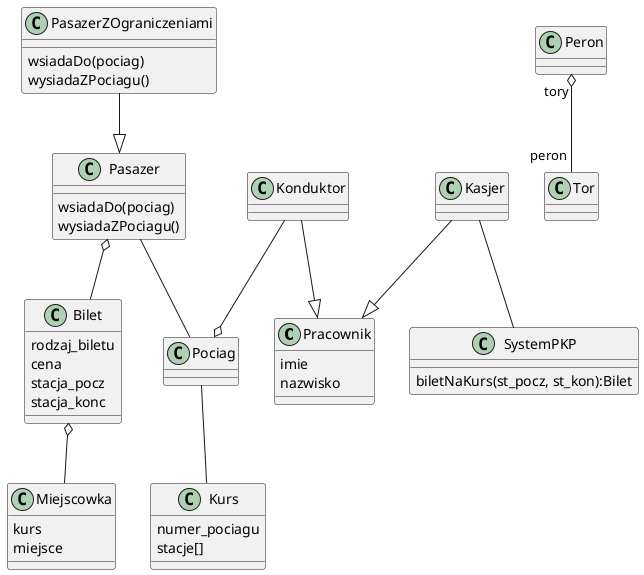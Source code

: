 @startuml

class Pracownik {
    imie
    nazwisko
}
class Konduktor {}
class Kasjer {}
class Pasazer {
    wsiadaDo(pociag)
    wysiadaZPociagu()
}
class PasazerZOgraniczeniami {
    wsiadaDo(pociag)
    wysiadaZPociagu()
}
class SystemPKP {

    biletNaKurs(st_pocz, st_kon):Bilet
}

class Peron{
    'tory : Tor[]
}
class Tor { 
    'peron: Peron
}
class Kurs{
    numer_pociagu
    stacje[]
}
class Bilet {
    rodzaj_biletu 
    cena
    stacja_pocz
    stacja_konc
}

class Miejscowka{
    kurs
    miejsce
}

Bilet o-- Miejscowka

class Pociag{}

'Czy potrzebujemy klasy Stacja ?
'Relacja Tor, Pociag, Kurs. Tor planowany i faktyczny 
'Relacja Tor, Kurs, Stacja -- w rozkładzie
'Relacja Kurs, Stacja, Godzina

Konduktor --|> Pracownik
Kasjer --|> Pracownik
PasazerZOgraniczeniami --|> Pasazer
'Peron  "*" -- "1"  Tor
Peron "tory" o-- "peron"  Tor
Pociag -- Kurs
Konduktor --o Pociag
Kasjer -- SystemPKP
Pasazer o-- Bilet
Pasazer -- Pociag
@enduml